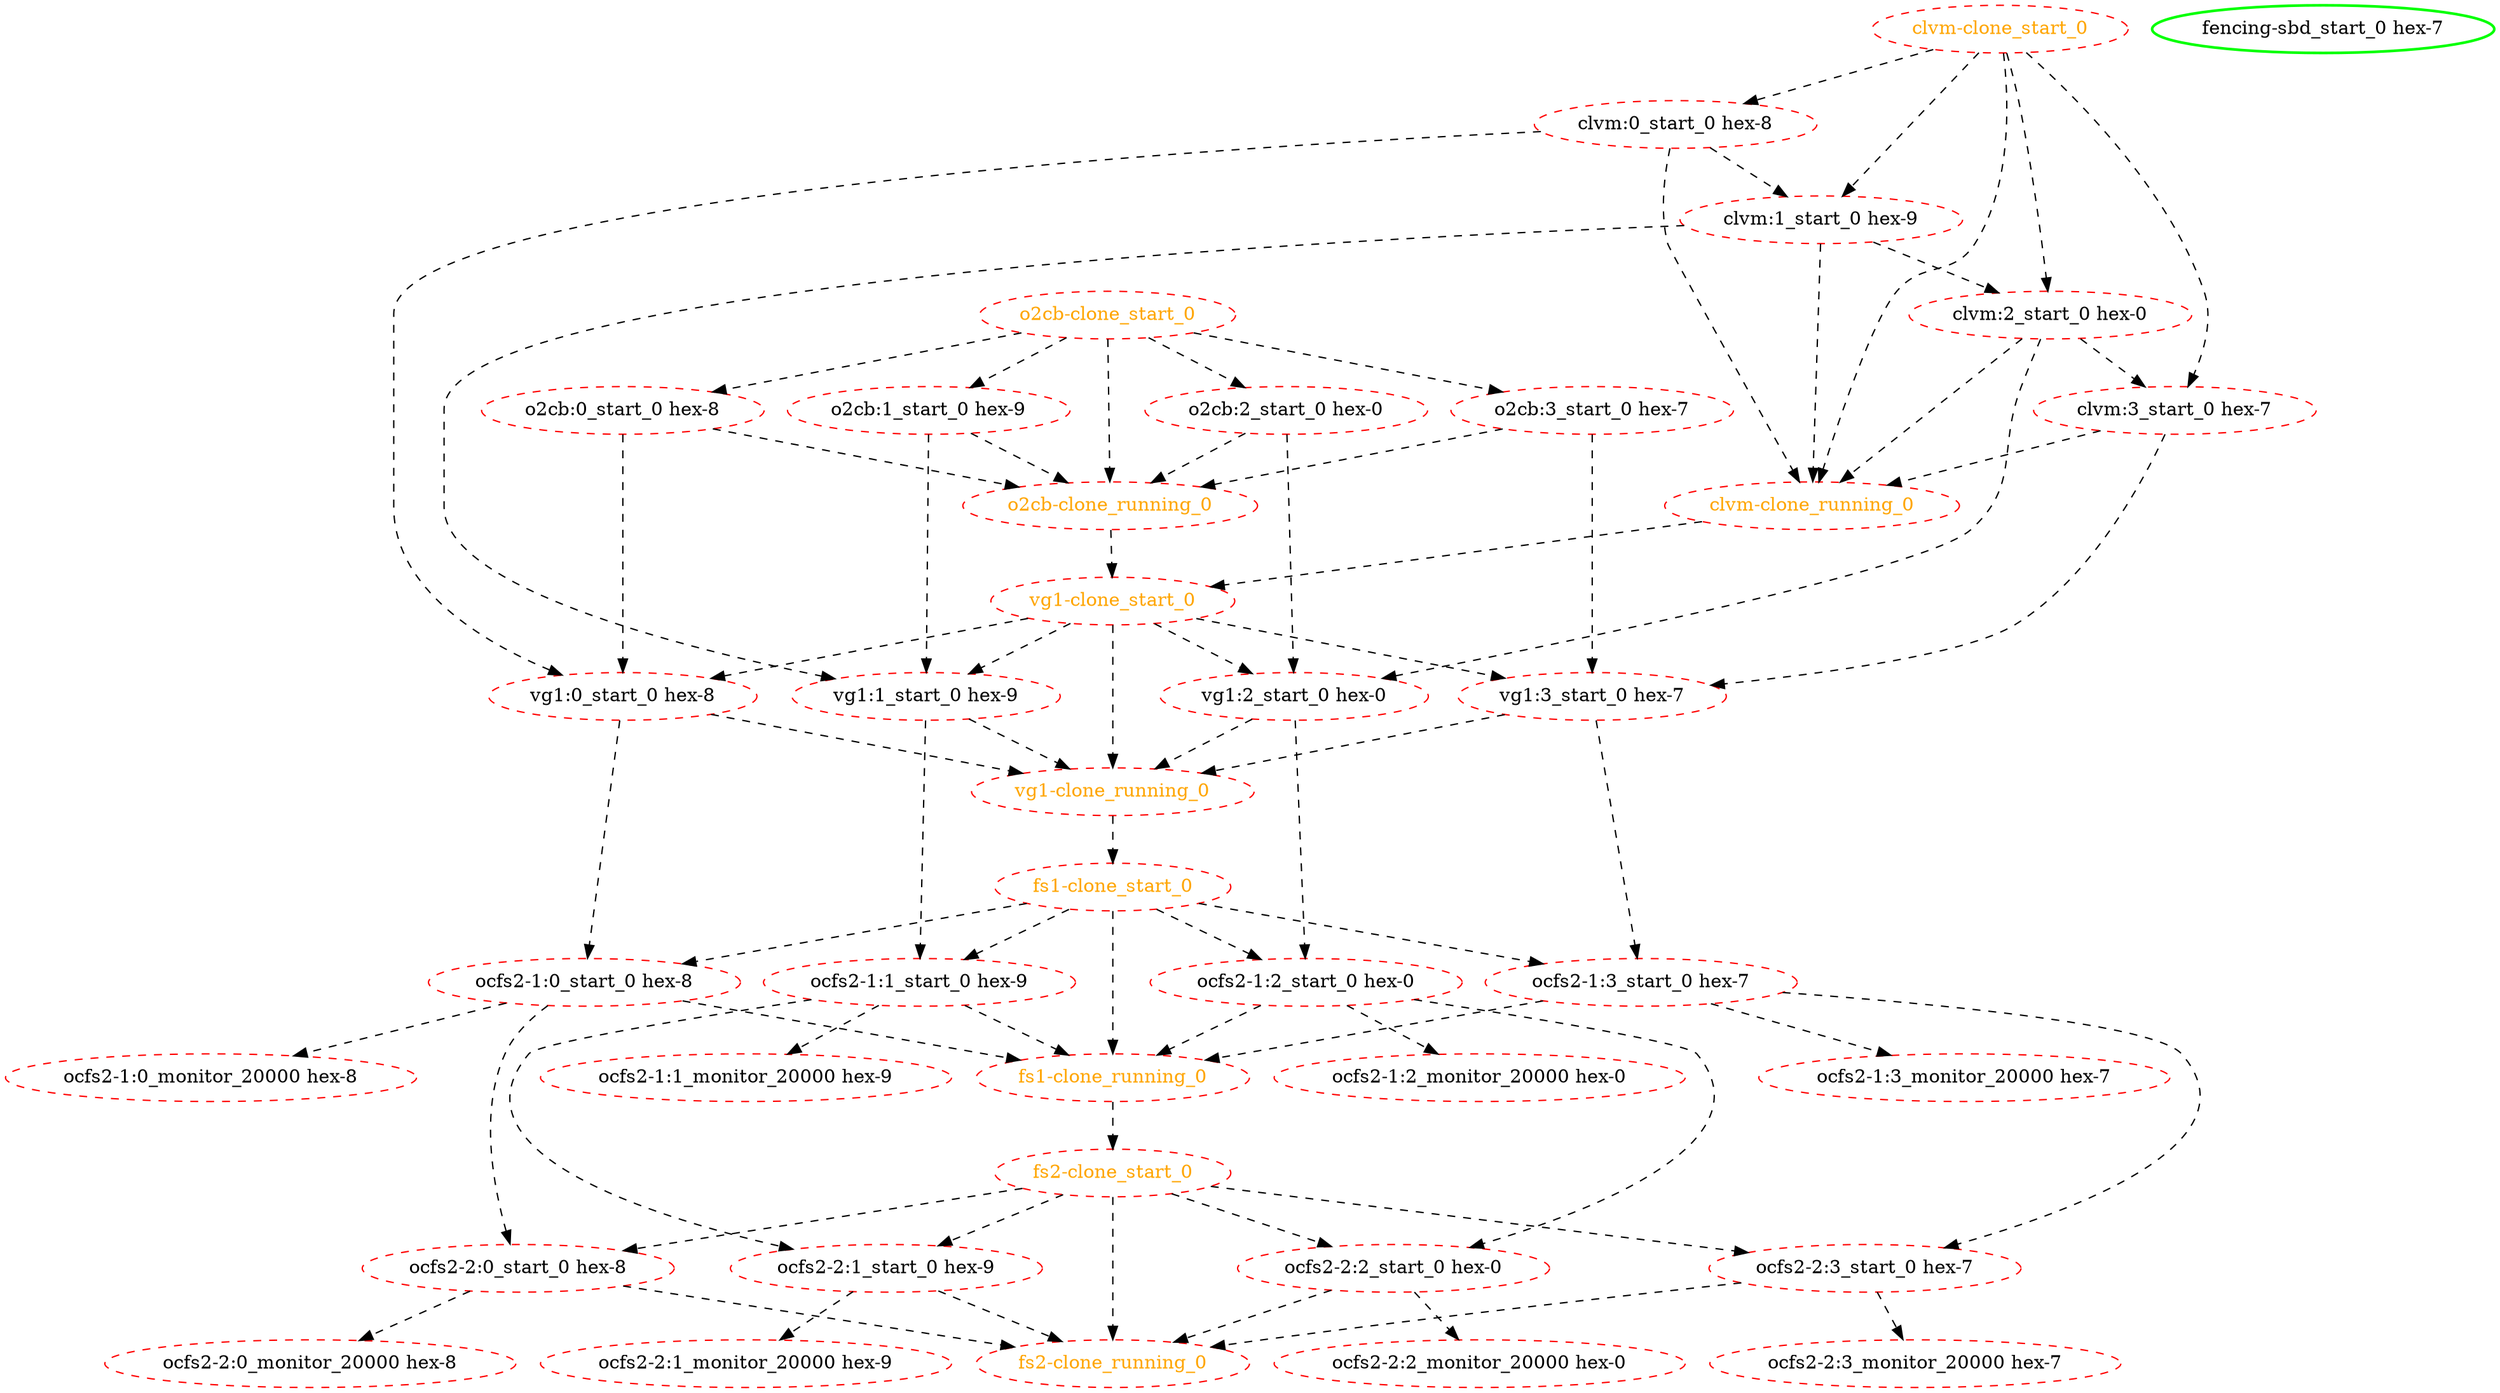 digraph "g" {
"clvm-clone_running_0" -> "vg1-clone_start_0" [ style = dashed]
"clvm-clone_running_0" [ style=dashed color="red" fontcolor="orange"  ]
"clvm-clone_start_0" -> "clvm-clone_running_0" [ style = dashed]
"clvm-clone_start_0" -> "clvm:0_start_0 hex-8" [ style = dashed]
"clvm-clone_start_0" -> "clvm:1_start_0 hex-9" [ style = dashed]
"clvm-clone_start_0" -> "clvm:2_start_0 hex-0" [ style = dashed]
"clvm-clone_start_0" -> "clvm:3_start_0 hex-7" [ style = dashed]
"clvm-clone_start_0" [ style=dashed color="red" fontcolor="orange"  ]
"clvm:0_start_0 hex-8" -> "clvm-clone_running_0" [ style = dashed]
"clvm:0_start_0 hex-8" -> "clvm:1_start_0 hex-9" [ style = dashed]
"clvm:0_start_0 hex-8" -> "vg1:0_start_0 hex-8" [ style = dashed]
"clvm:0_start_0 hex-8" [ style=dashed color="red" fontcolor="black"  ]
"clvm:1_start_0 hex-9" -> "clvm-clone_running_0" [ style = dashed]
"clvm:1_start_0 hex-9" -> "clvm:2_start_0 hex-0" [ style = dashed]
"clvm:1_start_0 hex-9" -> "vg1:1_start_0 hex-9" [ style = dashed]
"clvm:1_start_0 hex-9" [ style=dashed color="red" fontcolor="black"  ]
"clvm:2_start_0 hex-0" -> "clvm-clone_running_0" [ style = dashed]
"clvm:2_start_0 hex-0" -> "clvm:3_start_0 hex-7" [ style = dashed]
"clvm:2_start_0 hex-0" -> "vg1:2_start_0 hex-0" [ style = dashed]
"clvm:2_start_0 hex-0" [ style=dashed color="red" fontcolor="black"  ]
"clvm:3_start_0 hex-7" -> "clvm-clone_running_0" [ style = dashed]
"clvm:3_start_0 hex-7" -> "vg1:3_start_0 hex-7" [ style = dashed]
"clvm:3_start_0 hex-7" [ style=dashed color="red" fontcolor="black"  ]
"fencing-sbd_start_0 hex-7" [ style=bold color="green" fontcolor="black"  ]
"fs1-clone_running_0" -> "fs2-clone_start_0" [ style = dashed]
"fs1-clone_running_0" [ style=dashed color="red" fontcolor="orange"  ]
"fs1-clone_start_0" -> "fs1-clone_running_0" [ style = dashed]
"fs1-clone_start_0" -> "ocfs2-1:0_start_0 hex-8" [ style = dashed]
"fs1-clone_start_0" -> "ocfs2-1:1_start_0 hex-9" [ style = dashed]
"fs1-clone_start_0" -> "ocfs2-1:2_start_0 hex-0" [ style = dashed]
"fs1-clone_start_0" -> "ocfs2-1:3_start_0 hex-7" [ style = dashed]
"fs1-clone_start_0" [ style=dashed color="red" fontcolor="orange"  ]
"fs2-clone_running_0" [ style=dashed color="red" fontcolor="orange"  ]
"fs2-clone_start_0" -> "fs2-clone_running_0" [ style = dashed]
"fs2-clone_start_0" -> "ocfs2-2:0_start_0 hex-8" [ style = dashed]
"fs2-clone_start_0" -> "ocfs2-2:1_start_0 hex-9" [ style = dashed]
"fs2-clone_start_0" -> "ocfs2-2:2_start_0 hex-0" [ style = dashed]
"fs2-clone_start_0" -> "ocfs2-2:3_start_0 hex-7" [ style = dashed]
"fs2-clone_start_0" [ style=dashed color="red" fontcolor="orange"  ]
"o2cb-clone_running_0" -> "vg1-clone_start_0" [ style = dashed]
"o2cb-clone_running_0" [ style=dashed color="red" fontcolor="orange"  ]
"o2cb-clone_start_0" -> "o2cb-clone_running_0" [ style = dashed]
"o2cb-clone_start_0" -> "o2cb:0_start_0 hex-8" [ style = dashed]
"o2cb-clone_start_0" -> "o2cb:1_start_0 hex-9" [ style = dashed]
"o2cb-clone_start_0" -> "o2cb:2_start_0 hex-0" [ style = dashed]
"o2cb-clone_start_0" -> "o2cb:3_start_0 hex-7" [ style = dashed]
"o2cb-clone_start_0" [ style=dashed color="red" fontcolor="orange"  ]
"o2cb:0_start_0 hex-8" -> "o2cb-clone_running_0" [ style = dashed]
"o2cb:0_start_0 hex-8" -> "vg1:0_start_0 hex-8" [ style = dashed]
"o2cb:0_start_0 hex-8" [ style=dashed color="red" fontcolor="black"  ]
"o2cb:1_start_0 hex-9" -> "o2cb-clone_running_0" [ style = dashed]
"o2cb:1_start_0 hex-9" -> "vg1:1_start_0 hex-9" [ style = dashed]
"o2cb:1_start_0 hex-9" [ style=dashed color="red" fontcolor="black"  ]
"o2cb:2_start_0 hex-0" -> "o2cb-clone_running_0" [ style = dashed]
"o2cb:2_start_0 hex-0" -> "vg1:2_start_0 hex-0" [ style = dashed]
"o2cb:2_start_0 hex-0" [ style=dashed color="red" fontcolor="black"  ]
"o2cb:3_start_0 hex-7" -> "o2cb-clone_running_0" [ style = dashed]
"o2cb:3_start_0 hex-7" -> "vg1:3_start_0 hex-7" [ style = dashed]
"o2cb:3_start_0 hex-7" [ style=dashed color="red" fontcolor="black"  ]
"ocfs2-1:0_monitor_20000 hex-8" [ style=dashed color="red" fontcolor="black"  ]
"ocfs2-1:0_start_0 hex-8" -> "fs1-clone_running_0" [ style = dashed]
"ocfs2-1:0_start_0 hex-8" -> "ocfs2-1:0_monitor_20000 hex-8" [ style = dashed]
"ocfs2-1:0_start_0 hex-8" -> "ocfs2-2:0_start_0 hex-8" [ style = dashed]
"ocfs2-1:0_start_0 hex-8" [ style=dashed color="red" fontcolor="black"  ]
"ocfs2-1:1_monitor_20000 hex-9" [ style=dashed color="red" fontcolor="black"  ]
"ocfs2-1:1_start_0 hex-9" -> "fs1-clone_running_0" [ style = dashed]
"ocfs2-1:1_start_0 hex-9" -> "ocfs2-1:1_monitor_20000 hex-9" [ style = dashed]
"ocfs2-1:1_start_0 hex-9" -> "ocfs2-2:1_start_0 hex-9" [ style = dashed]
"ocfs2-1:1_start_0 hex-9" [ style=dashed color="red" fontcolor="black"  ]
"ocfs2-1:2_monitor_20000 hex-0" [ style=dashed color="red" fontcolor="black"  ]
"ocfs2-1:2_start_0 hex-0" -> "fs1-clone_running_0" [ style = dashed]
"ocfs2-1:2_start_0 hex-0" -> "ocfs2-1:2_monitor_20000 hex-0" [ style = dashed]
"ocfs2-1:2_start_0 hex-0" -> "ocfs2-2:2_start_0 hex-0" [ style = dashed]
"ocfs2-1:2_start_0 hex-0" [ style=dashed color="red" fontcolor="black"  ]
"ocfs2-1:3_monitor_20000 hex-7" [ style=dashed color="red" fontcolor="black"  ]
"ocfs2-1:3_start_0 hex-7" -> "fs1-clone_running_0" [ style = dashed]
"ocfs2-1:3_start_0 hex-7" -> "ocfs2-1:3_monitor_20000 hex-7" [ style = dashed]
"ocfs2-1:3_start_0 hex-7" -> "ocfs2-2:3_start_0 hex-7" [ style = dashed]
"ocfs2-1:3_start_0 hex-7" [ style=dashed color="red" fontcolor="black"  ]
"ocfs2-2:0_monitor_20000 hex-8" [ style=dashed color="red" fontcolor="black"  ]
"ocfs2-2:0_start_0 hex-8" -> "fs2-clone_running_0" [ style = dashed]
"ocfs2-2:0_start_0 hex-8" -> "ocfs2-2:0_monitor_20000 hex-8" [ style = dashed]
"ocfs2-2:0_start_0 hex-8" [ style=dashed color="red" fontcolor="black"  ]
"ocfs2-2:1_monitor_20000 hex-9" [ style=dashed color="red" fontcolor="black"  ]
"ocfs2-2:1_start_0 hex-9" -> "fs2-clone_running_0" [ style = dashed]
"ocfs2-2:1_start_0 hex-9" -> "ocfs2-2:1_monitor_20000 hex-9" [ style = dashed]
"ocfs2-2:1_start_0 hex-9" [ style=dashed color="red" fontcolor="black"  ]
"ocfs2-2:2_monitor_20000 hex-0" [ style=dashed color="red" fontcolor="black"  ]
"ocfs2-2:2_start_0 hex-0" -> "fs2-clone_running_0" [ style = dashed]
"ocfs2-2:2_start_0 hex-0" -> "ocfs2-2:2_monitor_20000 hex-0" [ style = dashed]
"ocfs2-2:2_start_0 hex-0" [ style=dashed color="red" fontcolor="black"  ]
"ocfs2-2:3_monitor_20000 hex-7" [ style=dashed color="red" fontcolor="black"  ]
"ocfs2-2:3_start_0 hex-7" -> "fs2-clone_running_0" [ style = dashed]
"ocfs2-2:3_start_0 hex-7" -> "ocfs2-2:3_monitor_20000 hex-7" [ style = dashed]
"ocfs2-2:3_start_0 hex-7" [ style=dashed color="red" fontcolor="black"  ]
"vg1-clone_running_0" -> "fs1-clone_start_0" [ style = dashed]
"vg1-clone_running_0" [ style=dashed color="red" fontcolor="orange"  ]
"vg1-clone_start_0" -> "vg1-clone_running_0" [ style = dashed]
"vg1-clone_start_0" -> "vg1:0_start_0 hex-8" [ style = dashed]
"vg1-clone_start_0" -> "vg1:1_start_0 hex-9" [ style = dashed]
"vg1-clone_start_0" -> "vg1:2_start_0 hex-0" [ style = dashed]
"vg1-clone_start_0" -> "vg1:3_start_0 hex-7" [ style = dashed]
"vg1-clone_start_0" [ style=dashed color="red" fontcolor="orange"  ]
"vg1:0_start_0 hex-8" -> "ocfs2-1:0_start_0 hex-8" [ style = dashed]
"vg1:0_start_0 hex-8" -> "vg1-clone_running_0" [ style = dashed]
"vg1:0_start_0 hex-8" [ style=dashed color="red" fontcolor="black"  ]
"vg1:1_start_0 hex-9" -> "ocfs2-1:1_start_0 hex-9" [ style = dashed]
"vg1:1_start_0 hex-9" -> "vg1-clone_running_0" [ style = dashed]
"vg1:1_start_0 hex-9" [ style=dashed color="red" fontcolor="black"  ]
"vg1:2_start_0 hex-0" -> "ocfs2-1:2_start_0 hex-0" [ style = dashed]
"vg1:2_start_0 hex-0" -> "vg1-clone_running_0" [ style = dashed]
"vg1:2_start_0 hex-0" [ style=dashed color="red" fontcolor="black"  ]
"vg1:3_start_0 hex-7" -> "ocfs2-1:3_start_0 hex-7" [ style = dashed]
"vg1:3_start_0 hex-7" -> "vg1-clone_running_0" [ style = dashed]
"vg1:3_start_0 hex-7" [ style=dashed color="red" fontcolor="black"  ]
}
